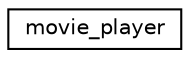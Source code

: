 digraph "Graphical Class Hierarchy"
{
 // LATEX_PDF_SIZE
  edge [fontname="Helvetica",fontsize="10",labelfontname="Helvetica",labelfontsize="10"];
  node [fontname="Helvetica",fontsize="10",shape=record];
  rankdir="LR";
  Node0 [label="movie_player",height=0.2,width=0.4,color="black", fillcolor="white", style="filled",URL="$classmovie__player.html",tooltip=" "];
}
